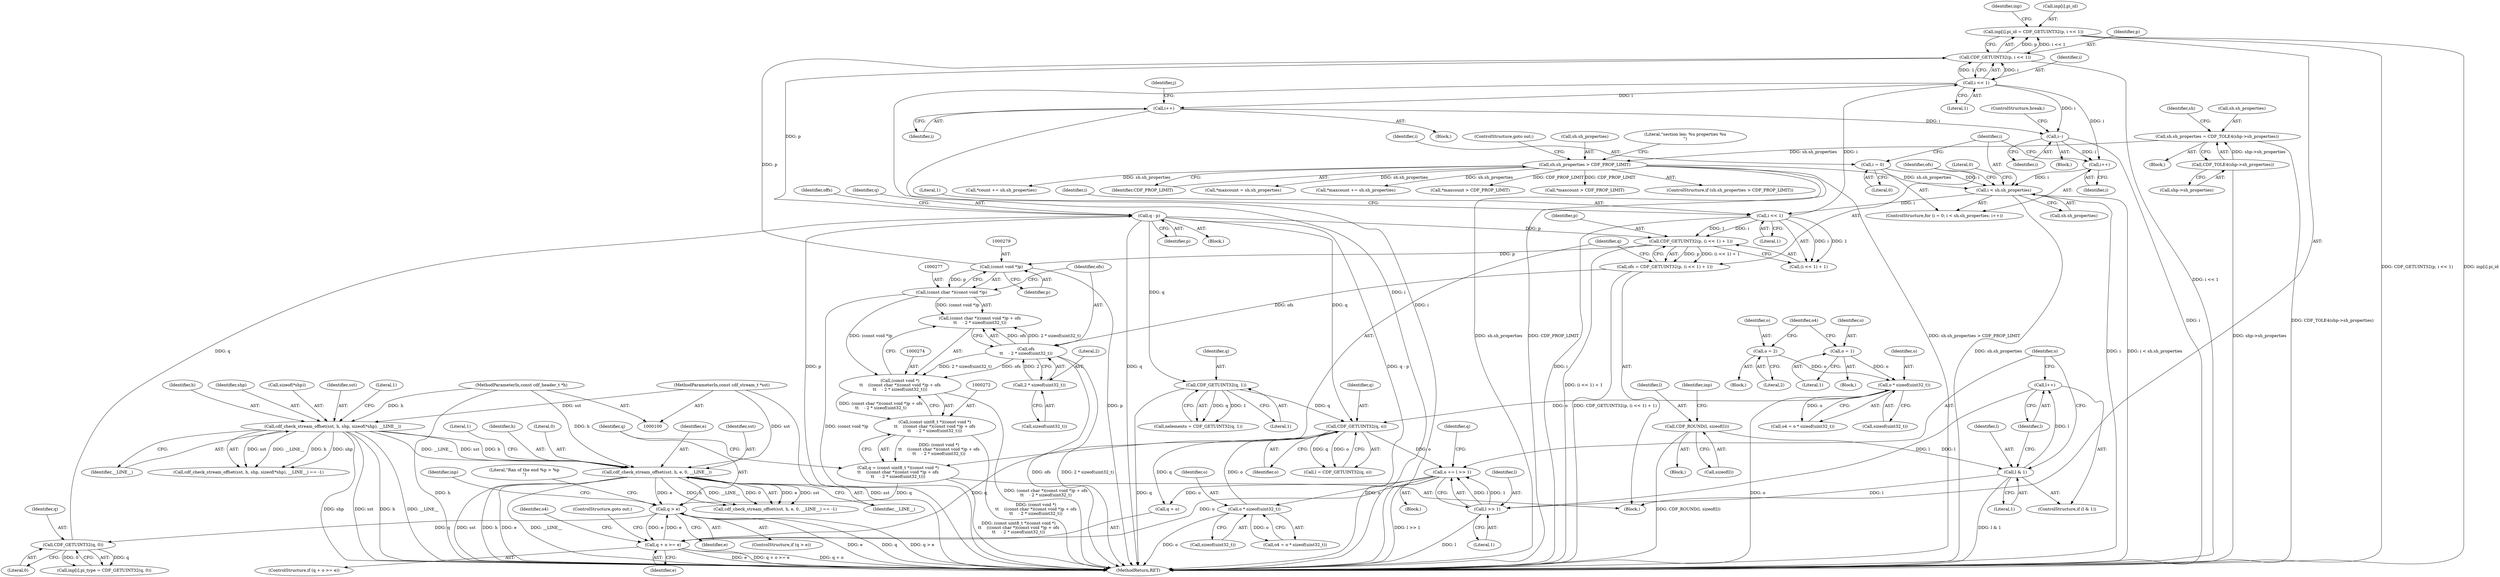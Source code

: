 digraph "0_file_1aec04dbf8a24b8a6ba64c4f74efa0628e36db0b@array" {
"1000299" [label="(Call,inp[i].pi_id = CDF_GETUINT32(p, i << 1))"];
"1000305" [label="(Call,CDF_GETUINT32(p, i << 1))"];
"1000278" [label="(Call,(const void *)p)"];
"1000262" [label="(Call,CDF_GETUINT32(p, (i << 1) + 1))"];
"1000337" [label="(Call,q - p)"];
"1000316" [label="(Call,CDF_GETUINT32(q, 0))"];
"1000288" [label="(Call,q > e)"];
"1000269" [label="(Call,q = (const uint8_t *)(const void *)\n\t\t    ((const char *)(const void *)p + ofs\n\t\t    - 2 * sizeof(uint32_t)))"];
"1000271" [label="(Call,(const uint8_t *)(const void *)\n\t\t    ((const char *)(const void *)p + ofs\n\t\t    - 2 * sizeof(uint32_t)))"];
"1000273" [label="(Call,(const void *)\n\t\t    ((const char *)(const void *)p + ofs\n\t\t    - 2 * sizeof(uint32_t)))"];
"1000276" [label="(Call,(const char *)(const void *)p)"];
"1000281" [label="(Call,ofs\n\t\t    - 2 * sizeof(uint32_t))"];
"1000260" [label="(Call,ofs = CDF_GETUINT32(p, (i << 1) + 1))"];
"1000283" [label="(Call,2 * sizeof(uint32_t))"];
"1000761" [label="(Call,q + o >= e)"];
"1000701" [label="(Call,CDF_GETUINT32(q, o))"];
"1000352" [label="(Call,CDF_GETUINT32(q, 1))"];
"1000368" [label="(Call,o * sizeof(uint32_t))"];
"1000355" [label="(Call,o = 2)"];
"1000363" [label="(Call,o = 1)"];
"1000769" [label="(Call,o * sizeof(uint32_t))"];
"1000755" [label="(Call,o += l >> 1)"];
"1000757" [label="(Call,l >> 1)"];
"1000753" [label="(Call,l++)"];
"1000750" [label="(Call,l & 1)"];
"1000738" [label="(Call,CDF_ROUND(l, sizeof(l)))"];
"1000238" [label="(Call,cdf_check_stream_offset(sst, h, e, 0, __LINE__))"];
"1000138" [label="(Call,cdf_check_stream_offset(sst, h, shp, sizeof(*shp), __LINE__))"];
"1000101" [label="(MethodParameterIn,const cdf_stream_t *sst)"];
"1000102" [label="(MethodParameterIn,const cdf_header_t *h)"];
"1000265" [label="(Call,i << 1)"];
"1000251" [label="(Call,i < sh.sh_properties)"];
"1000256" [label="(Call,i++)"];
"1000773" [label="(Call,i--)"];
"1000695" [label="(Call,i++)"];
"1000307" [label="(Call,i << 1)"];
"1000248" [label="(Call,i = 0)"];
"1000177" [label="(Call,sh.sh_properties > CDF_PROP_LIMIT)"];
"1000168" [label="(Call,sh.sh_properties = CDF_TOLE4(shp->sh_properties))"];
"1000172" [label="(Call,CDF_TOLE4(shp->sh_properties))"];
"1000769" [label="(Call,o * sizeof(uint32_t))"];
"1000310" [label="(Call,inp[i].pi_type = CDF_GETUINT32(q, 0))"];
"1000839" [label="(MethodReturn,RET)"];
"1000230" [label="(Call,*count += sh.sh_properties)"];
"1000318" [label="(Literal,0)"];
"1000349" [label="(Block,)"];
"1000749" [label="(ControlStructure,if (l & 1))"];
"1000692" [label="(Block,)"];
"1000181" [label="(Identifier,CDF_PROP_LIMIT)"];
"1000139" [label="(Identifier,sst)"];
"1000177" [label="(Call,sh.sh_properties > CDF_PROP_LIMIT)"];
"1000761" [label="(Call,q + o >= e)"];
"1000268" [label="(Literal,1)"];
"1000337" [label="(Call,q - p)"];
"1000264" [label="(Call,(i << 1) + 1)"];
"1000182" [label="(ControlStructure,goto out;)"];
"1000354" [label="(Literal,1)"];
"1000262" [label="(Call,CDF_GETUINT32(p, (i << 1) + 1))"];
"1000758" [label="(Identifier,l)"];
"1000703" [label="(Identifier,o)"];
"1000357" [label="(Literal,2)"];
"1000313" [label="(Identifier,inp)"];
"1000306" [label="(Identifier,p)"];
"1000702" [label="(Identifier,q)"];
"1000241" [label="(Identifier,e)"];
"1000211" [label="(Call,*maxcount = sh.sh_properties)"];
"1000253" [label="(Call,sh.sh_properties)"];
"1000248" [label="(Call,i = 0)"];
"1000771" [label="(Call,sizeof(uint32_t))"];
"1000239" [label="(Identifier,sst)"];
"1000760" [label="(ControlStructure,if (q + o >= e))"];
"1000238" [label="(Call,cdf_check_stream_offset(sst, h, e, 0, __LINE__))"];
"1000696" [label="(Identifier,i)"];
"1000352" [label="(Call,CDF_GETUINT32(q, 1))"];
"1000737" [label="(Block,)"];
"1000338" [label="(Identifier,q)"];
"1000831" [label="(Literal,0)"];
"1000178" [label="(Call,sh.sh_properties)"];
"1000369" [label="(Identifier,o)"];
"1000317" [label="(Identifier,q)"];
"1000768" [label="(Identifier,o4)"];
"1000245" [label="(Literal,1)"];
"1000243" [label="(Identifier,__LINE__)"];
"1000203" [label="(Call,*maxcount += sh.sh_properties)"];
"1000697" [label="(Block,)"];
"1000774" [label="(Identifier,i)"];
"1000294" [label="(Literal,\"Ran of the end %p > %p\n\")"];
"1000265" [label="(Call,i << 1)"];
"1000269" [label="(Call,q = (const uint8_t *)(const void *)\n\t\t    ((const char *)(const void *)p + ofs\n\t\t    - 2 * sizeof(uint32_t)))"];
"1000699" [label="(Call,l = CDF_GETUINT32(q, o))"];
"1000258" [label="(Block,)"];
"1000302" [label="(Identifier,inp)"];
"1000350" [label="(Call,nelements = CDF_GETUINT32(q, 1))"];
"1000759" [label="(Literal,1)"];
"1000339" [label="(Identifier,p)"];
"1000251" [label="(Call,i < sh.sh_properties)"];
"1000356" [label="(Identifier,o)"];
"1000370" [label="(Call,sizeof(uint32_t))"];
"1000750" [label="(Call,l & 1)"];
"1000240" [label="(Identifier,h)"];
"1000242" [label="(Literal,0)"];
"1000102" [label="(MethodParameterIn,const cdf_header_t *h)"];
"1000168" [label="(Call,sh.sh_properties = CDF_TOLE4(shp->sh_properties))"];
"1000300" [label="(Call,inp[i].pi_id)"];
"1000288" [label="(Call,q > e)"];
"1000107" [label="(Block,)"];
"1000755" [label="(Call,o += l >> 1)"];
"1000353" [label="(Identifier,q)"];
"1000185" [label="(Literal,\"section len: %u properties %u\n\")"];
"1000275" [label="(Call,(const char *)(const void *)p + ofs\n\t\t    - 2 * sizeof(uint32_t))"];
"1000252" [label="(Identifier,i)"];
"1000767" [label="(Call,o4 = o * sizeof(uint32_t))"];
"1000368" [label="(Call,o * sizeof(uint32_t))"];
"1000738" [label="(Call,CDF_ROUND(l, sizeof(l)))"];
"1000770" [label="(Identifier,o)"];
"1000765" [label="(Identifier,e)"];
"1000287" [label="(ControlStructure,if (q > e))"];
"1000740" [label="(Call,sizeof(l))"];
"1000267" [label="(Literal,1)"];
"1000775" [label="(ControlStructure,break;)"];
"1000336" [label="(Block,)"];
"1000263" [label="(Identifier,p)"];
"1000145" [label="(Identifier,__LINE__)"];
"1000137" [label="(Call,cdf_check_stream_offset(sst, h, shp, sizeof(*shp), __LINE__) == -1)"];
"1000701" [label="(Call,CDF_GETUINT32(q, o))"];
"1000283" [label="(Call,2 * sizeof(uint32_t))"];
"1000281" [label="(Call,ofs\n\t\t    - 2 * sizeof(uint32_t))"];
"1000654" [label="(Call,*maxcount > CDF_PROP_LIMIT)"];
"1000367" [label="(Identifier,o4)"];
"1000261" [label="(Identifier,ofs)"];
"1000739" [label="(Identifier,l)"];
"1000359" [label="(Block,)"];
"1000366" [label="(Call,o4 = o * sizeof(uint32_t))"];
"1000276" [label="(Call,(const char *)(const void *)p)"];
"1000355" [label="(Call,o = 2)"];
"1000393" [label="(Block,)"];
"1000273" [label="(Call,(const void *)\n\t\t    ((const char *)(const void *)p + ofs\n\t\t    - 2 * sizeof(uint32_t)))"];
"1000763" [label="(Identifier,q)"];
"1000299" [label="(Call,inp[i].pi_id = CDF_GETUINT32(p, i << 1))"];
"1000147" [label="(Literal,1)"];
"1000766" [label="(ControlStructure,goto out;)"];
"1000247" [label="(ControlStructure,for (i = 0; i < sh.sh_properties; i++))"];
"1000316" [label="(Call,CDF_GETUINT32(q, 0))"];
"1000140" [label="(Identifier,h)"];
"1000756" [label="(Identifier,o)"];
"1000271" [label="(Call,(const uint8_t *)(const void *)\n\t\t    ((const char *)(const void *)p + ofs\n\t\t    - 2 * sizeof(uint32_t)))"];
"1000179" [label="(Identifier,sh)"];
"1000169" [label="(Call,sh.sh_properties)"];
"1000290" [label="(Identifier,e)"];
"1000364" [label="(Identifier,o)"];
"1000309" [label="(Literal,1)"];
"1000278" [label="(Call,(const void *)p)"];
"1000250" [label="(Literal,0)"];
"1000280" [label="(Identifier,p)"];
"1000365" [label="(Literal,1)"];
"1000260" [label="(Call,ofs = CDF_GETUINT32(p, (i << 1) + 1))"];
"1000305" [label="(Call,CDF_GETUINT32(p, i << 1))"];
"1000138" [label="(Call,cdf_check_stream_offset(sst, h, shp, sizeof(*shp), __LINE__))"];
"1000256" [label="(Call,i++)"];
"1000757" [label="(Call,l >> 1)"];
"1000237" [label="(Call,cdf_check_stream_offset(sst, h, e, 0, __LINE__) == -1)"];
"1000340" [label="(Identifier,offs)"];
"1000270" [label="(Identifier,q)"];
"1000745" [label="(Identifier,inp)"];
"1000173" [label="(Call,shp->sh_properties)"];
"1000172" [label="(Call,CDF_TOLE4(shp->sh_properties))"];
"1000752" [label="(Literal,1)"];
"1000198" [label="(Call,*maxcount > CDF_PROP_LIMIT)"];
"1000141" [label="(Identifier,shp)"];
"1000773" [label="(Call,i--)"];
"1000257" [label="(Identifier,i)"];
"1000762" [label="(Call,q + o)"];
"1000176" [label="(ControlStructure,if (sh.sh_properties > CDF_PROP_LIMIT))"];
"1000363" [label="(Call,o = 1)"];
"1000307" [label="(Call,i << 1)"];
"1000284" [label="(Literal,2)"];
"1000751" [label="(Identifier,l)"];
"1000753" [label="(Call,l++)"];
"1000266" [label="(Identifier,i)"];
"1000142" [label="(Call,sizeof(*shp))"];
"1000249" [label="(Identifier,i)"];
"1000285" [label="(Call,sizeof(uint32_t))"];
"1000754" [label="(Identifier,l)"];
"1000308" [label="(Identifier,i)"];
"1000695" [label="(Call,i++)"];
"1000101" [label="(MethodParameterIn,const cdf_stream_t *sst)"];
"1000690" [label="(Identifier,j)"];
"1000289" [label="(Identifier,q)"];
"1000282" [label="(Identifier,ofs)"];
"1000299" -> "1000258"  [label="AST: "];
"1000299" -> "1000305"  [label="CFG: "];
"1000300" -> "1000299"  [label="AST: "];
"1000305" -> "1000299"  [label="AST: "];
"1000313" -> "1000299"  [label="CFG: "];
"1000299" -> "1000839"  [label="DDG: CDF_GETUINT32(p, i << 1)"];
"1000299" -> "1000839"  [label="DDG: inp[i].pi_id"];
"1000305" -> "1000299"  [label="DDG: p"];
"1000305" -> "1000299"  [label="DDG: i << 1"];
"1000305" -> "1000307"  [label="CFG: "];
"1000306" -> "1000305"  [label="AST: "];
"1000307" -> "1000305"  [label="AST: "];
"1000305" -> "1000839"  [label="DDG: i << 1"];
"1000278" -> "1000305"  [label="DDG: p"];
"1000307" -> "1000305"  [label="DDG: i"];
"1000307" -> "1000305"  [label="DDG: 1"];
"1000305" -> "1000337"  [label="DDG: p"];
"1000278" -> "1000276"  [label="AST: "];
"1000278" -> "1000280"  [label="CFG: "];
"1000279" -> "1000278"  [label="AST: "];
"1000280" -> "1000278"  [label="AST: "];
"1000276" -> "1000278"  [label="CFG: "];
"1000278" -> "1000839"  [label="DDG: p"];
"1000278" -> "1000276"  [label="DDG: p"];
"1000262" -> "1000278"  [label="DDG: p"];
"1000262" -> "1000260"  [label="AST: "];
"1000262" -> "1000264"  [label="CFG: "];
"1000263" -> "1000262"  [label="AST: "];
"1000264" -> "1000262"  [label="AST: "];
"1000260" -> "1000262"  [label="CFG: "];
"1000262" -> "1000839"  [label="DDG: (i << 1) + 1"];
"1000262" -> "1000260"  [label="DDG: p"];
"1000262" -> "1000260"  [label="DDG: (i << 1) + 1"];
"1000337" -> "1000262"  [label="DDG: p"];
"1000265" -> "1000262"  [label="DDG: i"];
"1000265" -> "1000262"  [label="DDG: 1"];
"1000337" -> "1000336"  [label="AST: "];
"1000337" -> "1000339"  [label="CFG: "];
"1000338" -> "1000337"  [label="AST: "];
"1000339" -> "1000337"  [label="AST: "];
"1000340" -> "1000337"  [label="CFG: "];
"1000337" -> "1000839"  [label="DDG: p"];
"1000337" -> "1000839"  [label="DDG: q"];
"1000337" -> "1000839"  [label="DDG: q - p"];
"1000316" -> "1000337"  [label="DDG: q"];
"1000337" -> "1000352"  [label="DDG: q"];
"1000337" -> "1000701"  [label="DDG: q"];
"1000316" -> "1000310"  [label="AST: "];
"1000316" -> "1000318"  [label="CFG: "];
"1000317" -> "1000316"  [label="AST: "];
"1000318" -> "1000316"  [label="AST: "];
"1000310" -> "1000316"  [label="CFG: "];
"1000316" -> "1000310"  [label="DDG: q"];
"1000316" -> "1000310"  [label="DDG: 0"];
"1000288" -> "1000316"  [label="DDG: q"];
"1000288" -> "1000287"  [label="AST: "];
"1000288" -> "1000290"  [label="CFG: "];
"1000289" -> "1000288"  [label="AST: "];
"1000290" -> "1000288"  [label="AST: "];
"1000294" -> "1000288"  [label="CFG: "];
"1000302" -> "1000288"  [label="CFG: "];
"1000288" -> "1000839"  [label="DDG: e"];
"1000288" -> "1000839"  [label="DDG: q"];
"1000288" -> "1000839"  [label="DDG: q > e"];
"1000269" -> "1000288"  [label="DDG: q"];
"1000761" -> "1000288"  [label="DDG: e"];
"1000238" -> "1000288"  [label="DDG: e"];
"1000288" -> "1000761"  [label="DDG: e"];
"1000269" -> "1000258"  [label="AST: "];
"1000269" -> "1000271"  [label="CFG: "];
"1000270" -> "1000269"  [label="AST: "];
"1000271" -> "1000269"  [label="AST: "];
"1000289" -> "1000269"  [label="CFG: "];
"1000269" -> "1000839"  [label="DDG: (const uint8_t *)(const void *)\n\t\t    ((const char *)(const void *)p + ofs\n\t\t    - 2 * sizeof(uint32_t))"];
"1000271" -> "1000269"  [label="DDG: (const void *)\n\t\t    ((const char *)(const void *)p + ofs\n\t\t    - 2 * sizeof(uint32_t))"];
"1000271" -> "1000273"  [label="CFG: "];
"1000272" -> "1000271"  [label="AST: "];
"1000273" -> "1000271"  [label="AST: "];
"1000271" -> "1000839"  [label="DDG: (const void *)\n\t\t    ((const char *)(const void *)p + ofs\n\t\t    - 2 * sizeof(uint32_t))"];
"1000273" -> "1000271"  [label="DDG: (const char *)(const void *)p + ofs\n\t\t    - 2 * sizeof(uint32_t)"];
"1000273" -> "1000275"  [label="CFG: "];
"1000274" -> "1000273"  [label="AST: "];
"1000275" -> "1000273"  [label="AST: "];
"1000273" -> "1000839"  [label="DDG: (const char *)(const void *)p + ofs\n\t\t    - 2 * sizeof(uint32_t)"];
"1000276" -> "1000273"  [label="DDG: (const void *)p"];
"1000281" -> "1000273"  [label="DDG: ofs"];
"1000281" -> "1000273"  [label="DDG: 2 * sizeof(uint32_t)"];
"1000276" -> "1000275"  [label="AST: "];
"1000277" -> "1000276"  [label="AST: "];
"1000282" -> "1000276"  [label="CFG: "];
"1000276" -> "1000839"  [label="DDG: (const void *)p"];
"1000276" -> "1000275"  [label="DDG: (const void *)p"];
"1000281" -> "1000275"  [label="AST: "];
"1000281" -> "1000283"  [label="CFG: "];
"1000282" -> "1000281"  [label="AST: "];
"1000283" -> "1000281"  [label="AST: "];
"1000275" -> "1000281"  [label="CFG: "];
"1000281" -> "1000839"  [label="DDG: ofs"];
"1000281" -> "1000839"  [label="DDG: 2 * sizeof(uint32_t)"];
"1000281" -> "1000275"  [label="DDG: ofs"];
"1000281" -> "1000275"  [label="DDG: 2 * sizeof(uint32_t)"];
"1000260" -> "1000281"  [label="DDG: ofs"];
"1000283" -> "1000281"  [label="DDG: 2"];
"1000260" -> "1000258"  [label="AST: "];
"1000261" -> "1000260"  [label="AST: "];
"1000270" -> "1000260"  [label="CFG: "];
"1000260" -> "1000839"  [label="DDG: CDF_GETUINT32(p, (i << 1) + 1)"];
"1000283" -> "1000285"  [label="CFG: "];
"1000284" -> "1000283"  [label="AST: "];
"1000285" -> "1000283"  [label="AST: "];
"1000761" -> "1000760"  [label="AST: "];
"1000761" -> "1000765"  [label="CFG: "];
"1000762" -> "1000761"  [label="AST: "];
"1000765" -> "1000761"  [label="AST: "];
"1000766" -> "1000761"  [label="CFG: "];
"1000768" -> "1000761"  [label="CFG: "];
"1000761" -> "1000839"  [label="DDG: q + o"];
"1000761" -> "1000839"  [label="DDG: e"];
"1000761" -> "1000839"  [label="DDG: q + o >= e"];
"1000701" -> "1000761"  [label="DDG: q"];
"1000755" -> "1000761"  [label="DDG: o"];
"1000701" -> "1000699"  [label="AST: "];
"1000701" -> "1000703"  [label="CFG: "];
"1000702" -> "1000701"  [label="AST: "];
"1000703" -> "1000701"  [label="AST: "];
"1000699" -> "1000701"  [label="CFG: "];
"1000701" -> "1000699"  [label="DDG: q"];
"1000701" -> "1000699"  [label="DDG: o"];
"1000352" -> "1000701"  [label="DDG: q"];
"1000368" -> "1000701"  [label="DDG: o"];
"1000769" -> "1000701"  [label="DDG: o"];
"1000701" -> "1000755"  [label="DDG: o"];
"1000701" -> "1000762"  [label="DDG: q"];
"1000352" -> "1000350"  [label="AST: "];
"1000352" -> "1000354"  [label="CFG: "];
"1000353" -> "1000352"  [label="AST: "];
"1000354" -> "1000352"  [label="AST: "];
"1000350" -> "1000352"  [label="CFG: "];
"1000352" -> "1000839"  [label="DDG: q"];
"1000352" -> "1000350"  [label="DDG: q"];
"1000352" -> "1000350"  [label="DDG: 1"];
"1000368" -> "1000366"  [label="AST: "];
"1000368" -> "1000370"  [label="CFG: "];
"1000369" -> "1000368"  [label="AST: "];
"1000370" -> "1000368"  [label="AST: "];
"1000366" -> "1000368"  [label="CFG: "];
"1000368" -> "1000839"  [label="DDG: o"];
"1000368" -> "1000366"  [label="DDG: o"];
"1000355" -> "1000368"  [label="DDG: o"];
"1000363" -> "1000368"  [label="DDG: o"];
"1000355" -> "1000349"  [label="AST: "];
"1000355" -> "1000357"  [label="CFG: "];
"1000356" -> "1000355"  [label="AST: "];
"1000357" -> "1000355"  [label="AST: "];
"1000367" -> "1000355"  [label="CFG: "];
"1000363" -> "1000359"  [label="AST: "];
"1000363" -> "1000365"  [label="CFG: "];
"1000364" -> "1000363"  [label="AST: "];
"1000365" -> "1000363"  [label="AST: "];
"1000367" -> "1000363"  [label="CFG: "];
"1000769" -> "1000767"  [label="AST: "];
"1000769" -> "1000771"  [label="CFG: "];
"1000770" -> "1000769"  [label="AST: "];
"1000771" -> "1000769"  [label="AST: "];
"1000767" -> "1000769"  [label="CFG: "];
"1000769" -> "1000839"  [label="DDG: o"];
"1000769" -> "1000767"  [label="DDG: o"];
"1000755" -> "1000769"  [label="DDG: o"];
"1000755" -> "1000697"  [label="AST: "];
"1000755" -> "1000757"  [label="CFG: "];
"1000756" -> "1000755"  [label="AST: "];
"1000757" -> "1000755"  [label="AST: "];
"1000763" -> "1000755"  [label="CFG: "];
"1000755" -> "1000839"  [label="DDG: l >> 1"];
"1000757" -> "1000755"  [label="DDG: l"];
"1000757" -> "1000755"  [label="DDG: 1"];
"1000755" -> "1000762"  [label="DDG: o"];
"1000757" -> "1000759"  [label="CFG: "];
"1000758" -> "1000757"  [label="AST: "];
"1000759" -> "1000757"  [label="AST: "];
"1000757" -> "1000839"  [label="DDG: l"];
"1000753" -> "1000757"  [label="DDG: l"];
"1000750" -> "1000757"  [label="DDG: l"];
"1000753" -> "1000749"  [label="AST: "];
"1000753" -> "1000754"  [label="CFG: "];
"1000754" -> "1000753"  [label="AST: "];
"1000756" -> "1000753"  [label="CFG: "];
"1000750" -> "1000753"  [label="DDG: l"];
"1000750" -> "1000749"  [label="AST: "];
"1000750" -> "1000752"  [label="CFG: "];
"1000751" -> "1000750"  [label="AST: "];
"1000752" -> "1000750"  [label="AST: "];
"1000754" -> "1000750"  [label="CFG: "];
"1000756" -> "1000750"  [label="CFG: "];
"1000750" -> "1000839"  [label="DDG: l & 1"];
"1000738" -> "1000750"  [label="DDG: l"];
"1000738" -> "1000737"  [label="AST: "];
"1000738" -> "1000740"  [label="CFG: "];
"1000739" -> "1000738"  [label="AST: "];
"1000740" -> "1000738"  [label="AST: "];
"1000745" -> "1000738"  [label="CFG: "];
"1000738" -> "1000839"  [label="DDG: CDF_ROUND(l, sizeof(l))"];
"1000238" -> "1000237"  [label="AST: "];
"1000238" -> "1000243"  [label="CFG: "];
"1000239" -> "1000238"  [label="AST: "];
"1000240" -> "1000238"  [label="AST: "];
"1000241" -> "1000238"  [label="AST: "];
"1000242" -> "1000238"  [label="AST: "];
"1000243" -> "1000238"  [label="AST: "];
"1000245" -> "1000238"  [label="CFG: "];
"1000238" -> "1000839"  [label="DDG: sst"];
"1000238" -> "1000839"  [label="DDG: h"];
"1000238" -> "1000839"  [label="DDG: e"];
"1000238" -> "1000839"  [label="DDG: __LINE__"];
"1000238" -> "1000237"  [label="DDG: e"];
"1000238" -> "1000237"  [label="DDG: sst"];
"1000238" -> "1000237"  [label="DDG: h"];
"1000238" -> "1000237"  [label="DDG: __LINE__"];
"1000238" -> "1000237"  [label="DDG: 0"];
"1000138" -> "1000238"  [label="DDG: sst"];
"1000138" -> "1000238"  [label="DDG: h"];
"1000138" -> "1000238"  [label="DDG: __LINE__"];
"1000101" -> "1000238"  [label="DDG: sst"];
"1000102" -> "1000238"  [label="DDG: h"];
"1000138" -> "1000137"  [label="AST: "];
"1000138" -> "1000145"  [label="CFG: "];
"1000139" -> "1000138"  [label="AST: "];
"1000140" -> "1000138"  [label="AST: "];
"1000141" -> "1000138"  [label="AST: "];
"1000142" -> "1000138"  [label="AST: "];
"1000145" -> "1000138"  [label="AST: "];
"1000147" -> "1000138"  [label="CFG: "];
"1000138" -> "1000839"  [label="DDG: shp"];
"1000138" -> "1000839"  [label="DDG: sst"];
"1000138" -> "1000839"  [label="DDG: h"];
"1000138" -> "1000839"  [label="DDG: __LINE__"];
"1000138" -> "1000137"  [label="DDG: sst"];
"1000138" -> "1000137"  [label="DDG: __LINE__"];
"1000138" -> "1000137"  [label="DDG: h"];
"1000138" -> "1000137"  [label="DDG: shp"];
"1000101" -> "1000138"  [label="DDG: sst"];
"1000102" -> "1000138"  [label="DDG: h"];
"1000101" -> "1000100"  [label="AST: "];
"1000101" -> "1000839"  [label="DDG: sst"];
"1000102" -> "1000100"  [label="AST: "];
"1000102" -> "1000839"  [label="DDG: h"];
"1000265" -> "1000264"  [label="AST: "];
"1000265" -> "1000267"  [label="CFG: "];
"1000266" -> "1000265"  [label="AST: "];
"1000267" -> "1000265"  [label="AST: "];
"1000268" -> "1000265"  [label="CFG: "];
"1000265" -> "1000839"  [label="DDG: i"];
"1000265" -> "1000264"  [label="DDG: i"];
"1000265" -> "1000264"  [label="DDG: 1"];
"1000251" -> "1000265"  [label="DDG: i"];
"1000265" -> "1000307"  [label="DDG: i"];
"1000251" -> "1000247"  [label="AST: "];
"1000251" -> "1000253"  [label="CFG: "];
"1000252" -> "1000251"  [label="AST: "];
"1000253" -> "1000251"  [label="AST: "];
"1000261" -> "1000251"  [label="CFG: "];
"1000831" -> "1000251"  [label="CFG: "];
"1000251" -> "1000839"  [label="DDG: i < sh.sh_properties"];
"1000251" -> "1000839"  [label="DDG: sh.sh_properties"];
"1000251" -> "1000839"  [label="DDG: i"];
"1000256" -> "1000251"  [label="DDG: i"];
"1000248" -> "1000251"  [label="DDG: i"];
"1000177" -> "1000251"  [label="DDG: sh.sh_properties"];
"1000256" -> "1000247"  [label="AST: "];
"1000256" -> "1000257"  [label="CFG: "];
"1000257" -> "1000256"  [label="AST: "];
"1000252" -> "1000256"  [label="CFG: "];
"1000773" -> "1000256"  [label="DDG: i"];
"1000307" -> "1000256"  [label="DDG: i"];
"1000773" -> "1000393"  [label="AST: "];
"1000773" -> "1000774"  [label="CFG: "];
"1000774" -> "1000773"  [label="AST: "];
"1000775" -> "1000773"  [label="CFG: "];
"1000773" -> "1000839"  [label="DDG: i"];
"1000695" -> "1000773"  [label="DDG: i"];
"1000307" -> "1000773"  [label="DDG: i"];
"1000695" -> "1000692"  [label="AST: "];
"1000695" -> "1000696"  [label="CFG: "];
"1000696" -> "1000695"  [label="AST: "];
"1000690" -> "1000695"  [label="CFG: "];
"1000695" -> "1000839"  [label="DDG: i"];
"1000307" -> "1000695"  [label="DDG: i"];
"1000307" -> "1000309"  [label="CFG: "];
"1000308" -> "1000307"  [label="AST: "];
"1000309" -> "1000307"  [label="AST: "];
"1000307" -> "1000839"  [label="DDG: i"];
"1000248" -> "1000247"  [label="AST: "];
"1000248" -> "1000250"  [label="CFG: "];
"1000249" -> "1000248"  [label="AST: "];
"1000250" -> "1000248"  [label="AST: "];
"1000252" -> "1000248"  [label="CFG: "];
"1000177" -> "1000176"  [label="AST: "];
"1000177" -> "1000181"  [label="CFG: "];
"1000178" -> "1000177"  [label="AST: "];
"1000181" -> "1000177"  [label="AST: "];
"1000182" -> "1000177"  [label="CFG: "];
"1000185" -> "1000177"  [label="CFG: "];
"1000177" -> "1000839"  [label="DDG: sh.sh_properties"];
"1000177" -> "1000839"  [label="DDG: CDF_PROP_LIMIT"];
"1000177" -> "1000839"  [label="DDG: sh.sh_properties > CDF_PROP_LIMIT"];
"1000168" -> "1000177"  [label="DDG: sh.sh_properties"];
"1000177" -> "1000198"  [label="DDG: CDF_PROP_LIMIT"];
"1000177" -> "1000203"  [label="DDG: sh.sh_properties"];
"1000177" -> "1000211"  [label="DDG: sh.sh_properties"];
"1000177" -> "1000230"  [label="DDG: sh.sh_properties"];
"1000177" -> "1000654"  [label="DDG: CDF_PROP_LIMIT"];
"1000168" -> "1000107"  [label="AST: "];
"1000168" -> "1000172"  [label="CFG: "];
"1000169" -> "1000168"  [label="AST: "];
"1000172" -> "1000168"  [label="AST: "];
"1000179" -> "1000168"  [label="CFG: "];
"1000168" -> "1000839"  [label="DDG: CDF_TOLE4(shp->sh_properties)"];
"1000172" -> "1000168"  [label="DDG: shp->sh_properties"];
"1000172" -> "1000173"  [label="CFG: "];
"1000173" -> "1000172"  [label="AST: "];
"1000172" -> "1000839"  [label="DDG: shp->sh_properties"];
}
